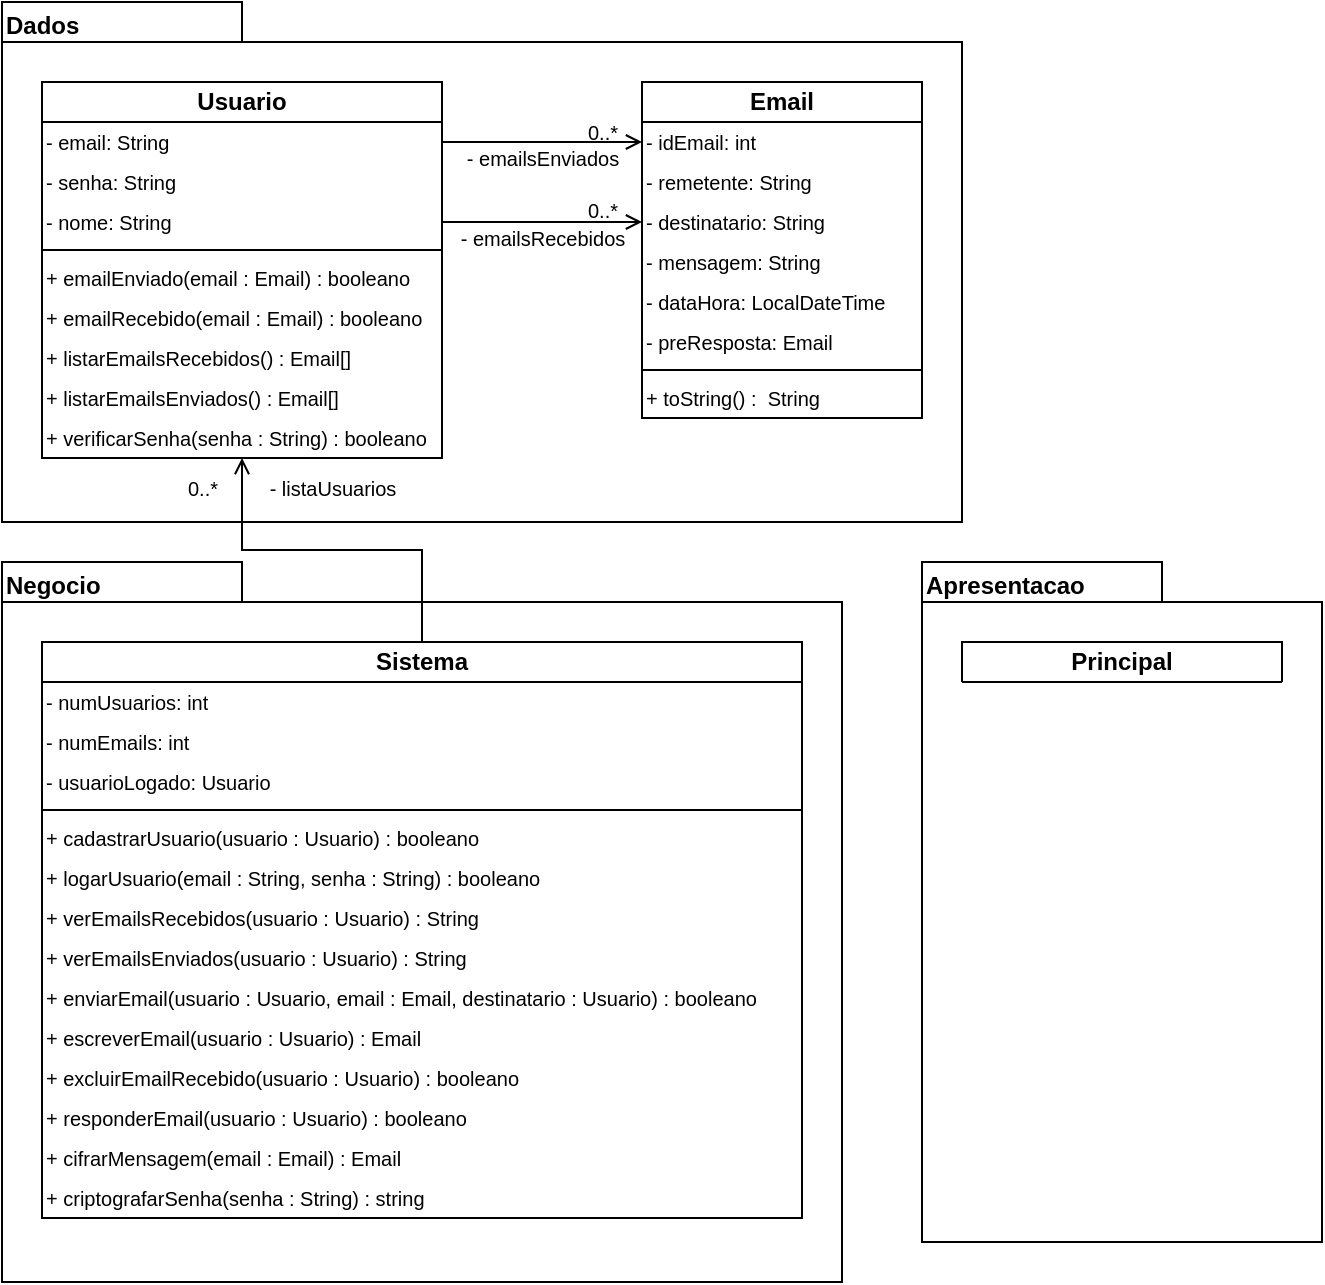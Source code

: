 <mxfile version="21.7.2" type="github">
  <diagram id="C5RBs43oDa-KdzZeNtuy" name="Page-1">
    <mxGraphModel dx="743" dy="783" grid="1" gridSize="10" guides="1" tooltips="1" connect="1" arrows="1" fold="1" page="1" pageScale="1" pageWidth="827" pageHeight="1169" math="0" shadow="0">
      <root>
        <mxCell id="WIyWlLk6GJQsqaUBKTNV-0" />
        <mxCell id="WIyWlLk6GJQsqaUBKTNV-1" parent="WIyWlLk6GJQsqaUBKTNV-0" />
        <mxCell id="6UUb83-wT3MryLMKem0V-0" value="Dados" style="shape=folder;fontStyle=1;spacingTop=0;tabWidth=120;tabHeight=20;tabPosition=left;html=1;whiteSpace=wrap;align=left;verticalAlign=top;labelPosition=center;verticalLabelPosition=middle;horizontal=1;spacing=0;spacingLeft=2;fillColor=none;rounded=0;" parent="WIyWlLk6GJQsqaUBKTNV-1" vertex="1">
          <mxGeometry x="80" y="100" width="480" height="260" as="geometry" />
        </mxCell>
        <mxCell id="MjpjkHj3X75M_pt7Rw3X-8" value="- emailsEnviados" style="text;html=1;align=center;verticalAlign=middle;resizable=0;points=[];autosize=1;strokeColor=none;fillColor=none;fontSize=10;" vertex="1" parent="WIyWlLk6GJQsqaUBKTNV-1">
          <mxGeometry x="300" y="163" width="100" height="30" as="geometry" />
        </mxCell>
        <mxCell id="MjpjkHj3X75M_pt7Rw3X-9" value="- emailsRecebidos" style="text;html=1;align=center;verticalAlign=middle;resizable=0;points=[];autosize=1;strokeColor=none;fillColor=none;fontSize=10;" vertex="1" parent="WIyWlLk6GJQsqaUBKTNV-1">
          <mxGeometry x="295" y="203" width="110" height="30" as="geometry" />
        </mxCell>
        <mxCell id="6UUb83-wT3MryLMKem0V-2" value="&lt;div&gt;Negocio&lt;/div&gt;" style="shape=folder;fontStyle=1;spacingTop=0;tabWidth=120;tabHeight=20;tabPosition=left;html=1;whiteSpace=wrap;align=left;verticalAlign=top;labelPosition=center;verticalLabelPosition=middle;horizontal=1;spacing=0;spacingLeft=2;fillColor=none;rounded=0;" parent="WIyWlLk6GJQsqaUBKTNV-1" vertex="1">
          <mxGeometry x="80" y="380" width="420" height="360" as="geometry" />
        </mxCell>
        <mxCell id="6UUb83-wT3MryLMKem0V-3" value="Apresentacao" style="shape=folder;fontStyle=1;spacingTop=0;tabWidth=120;tabHeight=20;tabPosition=left;html=1;whiteSpace=wrap;align=left;verticalAlign=top;labelPosition=center;verticalLabelPosition=middle;horizontal=1;spacing=0;spacingLeft=2;fillColor=none;rounded=0;" parent="WIyWlLk6GJQsqaUBKTNV-1" vertex="1">
          <mxGeometry x="540" y="380" width="200" height="340" as="geometry" />
        </mxCell>
        <mxCell id="MjpjkHj3X75M_pt7Rw3X-10" style="edgeStyle=orthogonalEdgeStyle;rounded=0;orthogonalLoop=1;jettySize=auto;html=1;exitX=0.5;exitY=1;exitDx=0;exitDy=0;entryX=0.5;entryY=0;entryDx=0;entryDy=0;endArrow=none;endFill=0;startArrow=open;startFill=0;" edge="1" parent="WIyWlLk6GJQsqaUBKTNV-1" source="6UUb83-wT3MryLMKem0V-4" target="UXAAhCieMoi_uCVgCP8r-0">
          <mxGeometry relative="1" as="geometry" />
        </mxCell>
        <mxCell id="6UUb83-wT3MryLMKem0V-4" value="&lt;b&gt;Usuario&lt;/b&gt;" style="swimlane;fontStyle=0;childLayout=stackLayout;horizontal=1;startSize=20;fillColor=none;horizontalStack=0;resizeParent=1;resizeParentMax=0;resizeLast=0;collapsible=1;marginBottom=0;whiteSpace=wrap;html=1;rounded=0;" parent="WIyWlLk6GJQsqaUBKTNV-1" vertex="1">
          <mxGeometry x="100" y="140" width="200" height="188" as="geometry">
            <mxRectangle x="100" y="140" width="160" height="20" as="alternateBounds" />
          </mxGeometry>
        </mxCell>
        <mxCell id="6UUb83-wT3MryLMKem0V-12" value="&lt;div style=&quot;font-size: 10px;&quot;&gt;- email: String&lt;/div&gt;" style="text;strokeColor=none;fillColor=none;align=left;verticalAlign=middle;spacingLeft=2;spacingRight=2;overflow=hidden;rotatable=0;points=[[0,0.5],[1,0.5]];portConstraint=eastwest;whiteSpace=wrap;html=1;spacing=0;fontSize=10;rounded=0;" parent="6UUb83-wT3MryLMKem0V-4" vertex="1">
          <mxGeometry y="20" width="200" height="20" as="geometry" />
        </mxCell>
        <mxCell id="6UUb83-wT3MryLMKem0V-19" value="&lt;div style=&quot;font-size: 10px;&quot;&gt;- senha: String&lt;/div&gt;" style="text;strokeColor=none;fillColor=none;align=left;verticalAlign=middle;spacingLeft=2;spacingRight=2;overflow=hidden;rotatable=0;points=[[0,0.5],[1,0.5]];portConstraint=eastwest;whiteSpace=wrap;html=1;spacing=0;fontSize=10;rounded=0;" parent="6UUb83-wT3MryLMKem0V-4" vertex="1">
          <mxGeometry y="40" width="200" height="20" as="geometry" />
        </mxCell>
        <mxCell id="6UUb83-wT3MryLMKem0V-31" value="&lt;div style=&quot;font-size: 10px;&quot;&gt;- nome: String&lt;/div&gt;" style="text;strokeColor=none;fillColor=none;align=left;verticalAlign=middle;spacingLeft=2;spacingRight=2;overflow=hidden;rotatable=0;points=[[0,0.5],[1,0.5]];portConstraint=eastwest;whiteSpace=wrap;html=1;spacing=0;fontSize=10;rounded=0;" parent="6UUb83-wT3MryLMKem0V-4" vertex="1">
          <mxGeometry y="60" width="200" height="20" as="geometry" />
        </mxCell>
        <mxCell id="6UUb83-wT3MryLMKem0V-16" value="" style="line;strokeWidth=1;fillColor=none;align=left;verticalAlign=middle;spacingTop=-1;spacingLeft=3;spacingRight=3;rotatable=0;labelPosition=right;points=[];portConstraint=eastwest;strokeColor=inherit;rounded=0;" parent="6UUb83-wT3MryLMKem0V-4" vertex="1">
          <mxGeometry y="80" width="200" height="8" as="geometry" />
        </mxCell>
        <mxCell id="MjpjkHj3X75M_pt7Rw3X-26" value="&lt;div style=&quot;font-size: 10px;&quot;&gt;+ emailEnviado(email : Email) : booleano&lt;br&gt;&lt;/div&gt;" style="text;strokeColor=none;fillColor=none;align=left;verticalAlign=middle;spacingLeft=2;spacingRight=2;overflow=hidden;rotatable=0;points=[[0,0.5],[1,0.5]];portConstraint=eastwest;whiteSpace=wrap;html=1;spacing=0;fontSize=10;rounded=0;" vertex="1" parent="6UUb83-wT3MryLMKem0V-4">
          <mxGeometry y="88" width="200" height="20" as="geometry" />
        </mxCell>
        <mxCell id="MjpjkHj3X75M_pt7Rw3X-27" value="&lt;div style=&quot;font-size: 10px;&quot;&gt;+ emailRecebido(email : Email) : booleano&lt;br&gt;&lt;/div&gt;" style="text;strokeColor=none;fillColor=none;align=left;verticalAlign=middle;spacingLeft=2;spacingRight=2;overflow=hidden;rotatable=0;points=[[0,0.5],[1,0.5]];portConstraint=eastwest;whiteSpace=wrap;html=1;spacing=0;fontSize=10;rounded=0;" vertex="1" parent="6UUb83-wT3MryLMKem0V-4">
          <mxGeometry y="108" width="200" height="20" as="geometry" />
        </mxCell>
        <mxCell id="MjpjkHj3X75M_pt7Rw3X-29" value="&lt;div style=&quot;font-size: 10px;&quot;&gt;+ listarEmailsRecebidos() : Email[]&lt;br&gt;&lt;/div&gt;" style="text;strokeColor=none;fillColor=none;align=left;verticalAlign=middle;spacingLeft=2;spacingRight=2;overflow=hidden;rotatable=0;points=[[0,0.5],[1,0.5]];portConstraint=eastwest;whiteSpace=wrap;html=1;spacing=0;fontSize=10;rounded=0;" vertex="1" parent="6UUb83-wT3MryLMKem0V-4">
          <mxGeometry y="128" width="200" height="20" as="geometry" />
        </mxCell>
        <mxCell id="MjpjkHj3X75M_pt7Rw3X-28" value="&lt;div style=&quot;font-size: 10px;&quot;&gt;+ listarEmailsEnviados() : Email[]&lt;br&gt;&lt;/div&gt;" style="text;strokeColor=none;fillColor=none;align=left;verticalAlign=middle;spacingLeft=2;spacingRight=2;overflow=hidden;rotatable=0;points=[[0,0.5],[1,0.5]];portConstraint=eastwest;whiteSpace=wrap;html=1;spacing=0;fontSize=10;rounded=0;" vertex="1" parent="6UUb83-wT3MryLMKem0V-4">
          <mxGeometry y="148" width="200" height="20" as="geometry" />
        </mxCell>
        <mxCell id="MjpjkHj3X75M_pt7Rw3X-30" value="&lt;div style=&quot;font-size: 10px;&quot;&gt;+ verificarSenha(senha : String) : booleano&lt;br&gt;&lt;/div&gt;" style="text;strokeColor=none;fillColor=none;align=left;verticalAlign=middle;spacingLeft=2;spacingRight=2;overflow=hidden;rotatable=0;points=[[0,0.5],[1,0.5]];portConstraint=eastwest;whiteSpace=wrap;html=1;spacing=0;fontSize=10;rounded=0;" vertex="1" parent="6UUb83-wT3MryLMKem0V-4">
          <mxGeometry y="168" width="200" height="20" as="geometry" />
        </mxCell>
        <mxCell id="6UUb83-wT3MryLMKem0V-25" value="&lt;b&gt;Email&lt;/b&gt;" style="swimlane;fontStyle=0;childLayout=stackLayout;horizontal=1;startSize=20;fillColor=none;horizontalStack=0;resizeParent=1;resizeParentMax=0;resizeLast=0;collapsible=1;marginBottom=0;whiteSpace=wrap;html=1;rounded=0;" parent="WIyWlLk6GJQsqaUBKTNV-1" vertex="1">
          <mxGeometry x="400" y="140" width="140" height="168" as="geometry">
            <mxRectangle x="80" y="480" width="160" height="20" as="alternateBounds" />
          </mxGeometry>
        </mxCell>
        <mxCell id="MjpjkHj3X75M_pt7Rw3X-25" value="&lt;div style=&quot;font-size: 10px;&quot;&gt;- idEmail: int&lt;/div&gt;" style="text;strokeColor=none;fillColor=none;align=left;verticalAlign=middle;spacingLeft=2;spacingRight=2;overflow=hidden;rotatable=0;points=[[0,0.5],[1,0.5]];portConstraint=eastwest;whiteSpace=wrap;html=1;spacing=0;fontSize=10;rounded=0;" vertex="1" parent="6UUb83-wT3MryLMKem0V-25">
          <mxGeometry y="20" width="140" height="20" as="geometry" />
        </mxCell>
        <mxCell id="6UUb83-wT3MryLMKem0V-26" value="&lt;div style=&quot;font-size: 10px;&quot;&gt;- remetente: String&lt;/div&gt;" style="text;strokeColor=none;fillColor=none;align=left;verticalAlign=middle;spacingLeft=2;spacingRight=2;overflow=hidden;rotatable=0;points=[[0,0.5],[1,0.5]];portConstraint=eastwest;whiteSpace=wrap;html=1;spacing=0;fontSize=10;rounded=0;" parent="6UUb83-wT3MryLMKem0V-25" vertex="1">
          <mxGeometry y="40" width="140" height="20" as="geometry" />
        </mxCell>
        <mxCell id="6UUb83-wT3MryLMKem0V-27" value="&lt;div style=&quot;font-size: 10px;&quot;&gt;- destinatario: String&lt;/div&gt;" style="text;strokeColor=none;fillColor=none;align=left;verticalAlign=middle;spacingLeft=2;spacingRight=2;overflow=hidden;rotatable=0;points=[[0,0.5],[1,0.5]];portConstraint=eastwest;whiteSpace=wrap;html=1;spacing=0;fontSize=10;rounded=0;" parent="6UUb83-wT3MryLMKem0V-25" vertex="1">
          <mxGeometry y="60" width="140" height="20" as="geometry" />
        </mxCell>
        <mxCell id="6UUb83-wT3MryLMKem0V-32" value="&lt;div style=&quot;font-size: 10px;&quot;&gt;- mensagem: String&lt;/div&gt;" style="text;strokeColor=none;fillColor=none;align=left;verticalAlign=middle;spacingLeft=2;spacingRight=2;overflow=hidden;rotatable=0;points=[[0,0.5],[1,0.5]];portConstraint=eastwest;whiteSpace=wrap;html=1;spacing=0;fontSize=10;rounded=0;" parent="6UUb83-wT3MryLMKem0V-25" vertex="1">
          <mxGeometry y="80" width="140" height="20" as="geometry" />
        </mxCell>
        <mxCell id="6UUb83-wT3MryLMKem0V-33" value="&lt;div style=&quot;font-size: 10px;&quot;&gt;- dataHora: LocalDateTime&lt;/div&gt;" style="text;strokeColor=none;fillColor=none;align=left;verticalAlign=middle;spacingLeft=2;spacingRight=2;overflow=hidden;rotatable=0;points=[[0,0.5],[1,0.5]];portConstraint=eastwest;whiteSpace=wrap;html=1;spacing=0;fontSize=10;rounded=0;" parent="6UUb83-wT3MryLMKem0V-25" vertex="1">
          <mxGeometry y="100" width="140" height="20" as="geometry" />
        </mxCell>
        <mxCell id="UXAAhCieMoi_uCVgCP8r-7" value="&lt;div style=&quot;font-size: 10px;&quot;&gt;- preResposta: Email&lt;/div&gt;" style="text;strokeColor=none;fillColor=none;align=left;verticalAlign=middle;spacingLeft=2;spacingRight=2;overflow=hidden;rotatable=0;points=[[0,0.5],[1,0.5]];portConstraint=eastwest;whiteSpace=wrap;html=1;spacing=0;fontSize=10;rounded=0;" parent="6UUb83-wT3MryLMKem0V-25" vertex="1">
          <mxGeometry y="120" width="140" height="20" as="geometry" />
        </mxCell>
        <mxCell id="6UUb83-wT3MryLMKem0V-28" value="" style="line;strokeWidth=1;fillColor=none;align=left;verticalAlign=middle;spacingTop=-1;spacingLeft=3;spacingRight=3;rotatable=0;labelPosition=right;points=[];portConstraint=eastwest;strokeColor=inherit;rounded=0;" parent="6UUb83-wT3MryLMKem0V-25" vertex="1">
          <mxGeometry y="140" width="140" height="8" as="geometry" />
        </mxCell>
        <mxCell id="MjpjkHj3X75M_pt7Rw3X-31" value="&lt;div style=&quot;font-size: 10px;&quot;&gt;+ toString() :&amp;nbsp; String&lt;br&gt;&lt;/div&gt;" style="text;strokeColor=none;fillColor=none;align=left;verticalAlign=middle;spacingLeft=2;spacingRight=2;overflow=hidden;rotatable=0;points=[[0,0.5],[1,0.5]];portConstraint=eastwest;whiteSpace=wrap;html=1;spacing=0;fontSize=10;rounded=0;" vertex="1" parent="6UUb83-wT3MryLMKem0V-25">
          <mxGeometry y="148" width="140" height="20" as="geometry" />
        </mxCell>
        <mxCell id="6UUb83-wT3MryLMKem0V-36" value="&lt;b&gt;Principal&lt;/b&gt;" style="swimlane;fontStyle=0;childLayout=stackLayout;horizontal=1;startSize=20;fillColor=none;horizontalStack=0;resizeParent=1;resizeParentMax=0;resizeLast=0;collapsible=1;marginBottom=0;whiteSpace=wrap;html=1;rounded=0;" parent="WIyWlLk6GJQsqaUBKTNV-1" vertex="1" collapsed="1">
          <mxGeometry x="560" y="420" width="160" height="20" as="geometry">
            <mxRectangle x="560" y="420" width="160" height="148" as="alternateBounds" />
          </mxGeometry>
        </mxCell>
        <mxCell id="6UUb83-wT3MryLMKem0V-37" value="&lt;div style=&quot;font-size: 10px;&quot;&gt;- remetente: Usuario&lt;/div&gt;" style="text;strokeColor=none;fillColor=none;align=left;verticalAlign=middle;spacingLeft=2;spacingRight=2;overflow=hidden;rotatable=0;points=[[0,0.5],[1,0.5]];portConstraint=eastwest;whiteSpace=wrap;html=1;spacing=0;fontSize=10;rounded=0;" parent="6UUb83-wT3MryLMKem0V-36" vertex="1">
          <mxGeometry y="20" width="160" height="20" as="geometry" />
        </mxCell>
        <mxCell id="6UUb83-wT3MryLMKem0V-38" value="&lt;div style=&quot;font-size: 10px;&quot;&gt;- destinatario: Usuario&lt;/div&gt;" style="text;strokeColor=none;fillColor=none;align=left;verticalAlign=middle;spacingLeft=2;spacingRight=2;overflow=hidden;rotatable=0;points=[[0,0.5],[1,0.5]];portConstraint=eastwest;whiteSpace=wrap;html=1;spacing=0;fontSize=10;rounded=0;" parent="6UUb83-wT3MryLMKem0V-36" vertex="1">
          <mxGeometry y="40" width="160" height="20" as="geometry" />
        </mxCell>
        <mxCell id="6UUb83-wT3MryLMKem0V-39" value="&lt;div style=&quot;font-size: 10px;&quot;&gt;- mensagem: String&lt;/div&gt;" style="text;strokeColor=none;fillColor=none;align=left;verticalAlign=middle;spacingLeft=2;spacingRight=2;overflow=hidden;rotatable=0;points=[[0,0.5],[1,0.5]];portConstraint=eastwest;whiteSpace=wrap;html=1;spacing=0;fontSize=10;rounded=0;" parent="6UUb83-wT3MryLMKem0V-36" vertex="1">
          <mxGeometry y="60" width="160" height="20" as="geometry" />
        </mxCell>
        <mxCell id="6UUb83-wT3MryLMKem0V-40" value="&lt;div style=&quot;font-size: 10px;&quot;&gt;- data: String&lt;/div&gt;" style="text;strokeColor=none;fillColor=none;align=left;verticalAlign=middle;spacingLeft=2;spacingRight=2;overflow=hidden;rotatable=0;points=[[0,0.5],[1,0.5]];portConstraint=eastwest;whiteSpace=wrap;html=1;spacing=0;fontSize=10;rounded=0;" parent="6UUb83-wT3MryLMKem0V-36" vertex="1">
          <mxGeometry y="80" width="160" height="20" as="geometry" />
        </mxCell>
        <mxCell id="6UUb83-wT3MryLMKem0V-41" value="&lt;div style=&quot;font-size: 10px;&quot;&gt;- hora: String&lt;/div&gt;" style="text;strokeColor=none;fillColor=none;align=left;verticalAlign=middle;spacingLeft=2;spacingRight=2;overflow=hidden;rotatable=0;points=[[0,0.5],[1,0.5]];portConstraint=eastwest;whiteSpace=wrap;html=1;spacing=0;fontSize=10;rounded=0;" parent="6UUb83-wT3MryLMKem0V-36" vertex="1">
          <mxGeometry y="100" width="160" height="20" as="geometry" />
        </mxCell>
        <mxCell id="6UUb83-wT3MryLMKem0V-42" value="" style="line;strokeWidth=1;fillColor=none;align=left;verticalAlign=middle;spacingTop=-1;spacingLeft=3;spacingRight=3;rotatable=0;labelPosition=right;points=[];portConstraint=eastwest;strokeColor=inherit;rounded=0;" parent="6UUb83-wT3MryLMKem0V-36" vertex="1">
          <mxGeometry y="120" width="160" height="8" as="geometry" />
        </mxCell>
        <mxCell id="6UUb83-wT3MryLMKem0V-43" value="&lt;div style=&quot;font-size: 10px;&quot;&gt;+ field: type&lt;/div&gt;" style="text;strokeColor=none;fillColor=none;align=left;verticalAlign=middle;spacingLeft=2;spacingRight=2;overflow=hidden;rotatable=0;points=[[0,0.5],[1,0.5]];portConstraint=eastwest;whiteSpace=wrap;html=1;spacing=0;fontSize=10;rounded=0;" parent="6UUb83-wT3MryLMKem0V-36" vertex="1">
          <mxGeometry y="128" width="160" height="20" as="geometry" />
        </mxCell>
        <mxCell id="UXAAhCieMoi_uCVgCP8r-0" value="&lt;b&gt;Sistema&lt;/b&gt;" style="swimlane;fontStyle=0;childLayout=stackLayout;horizontal=1;startSize=20;fillColor=none;horizontalStack=0;resizeParent=1;resizeParentMax=0;resizeLast=0;collapsible=1;marginBottom=0;whiteSpace=wrap;html=1;rounded=0;" parent="WIyWlLk6GJQsqaUBKTNV-1" vertex="1">
          <mxGeometry x="100" y="420" width="380" height="288" as="geometry">
            <mxRectangle x="100" y="500" width="160" height="20" as="alternateBounds" />
          </mxGeometry>
        </mxCell>
        <mxCell id="MjpjkHj3X75M_pt7Rw3X-23" value="&lt;div style=&quot;font-size: 10px;&quot;&gt;- numUsuarios: int&lt;/div&gt;" style="text;strokeColor=none;fillColor=none;align=left;verticalAlign=middle;spacingLeft=2;spacingRight=2;overflow=hidden;rotatable=0;points=[[0,0.5],[1,0.5]];portConstraint=eastwest;whiteSpace=wrap;html=1;spacing=0;fontSize=10;rounded=0;" vertex="1" parent="UXAAhCieMoi_uCVgCP8r-0">
          <mxGeometry y="20" width="380" height="20" as="geometry" />
        </mxCell>
        <mxCell id="MjpjkHj3X75M_pt7Rw3X-24" value="&lt;div style=&quot;font-size: 10px;&quot;&gt;- numEmails: int&lt;/div&gt;" style="text;strokeColor=none;fillColor=none;align=left;verticalAlign=middle;spacingLeft=2;spacingRight=2;overflow=hidden;rotatable=0;points=[[0,0.5],[1,0.5]];portConstraint=eastwest;whiteSpace=wrap;html=1;spacing=0;fontSize=10;rounded=0;" vertex="1" parent="UXAAhCieMoi_uCVgCP8r-0">
          <mxGeometry y="40" width="380" height="20" as="geometry" />
        </mxCell>
        <mxCell id="UXAAhCieMoi_uCVgCP8r-1" value="&lt;div style=&quot;font-size: 10px;&quot;&gt;- usuarioLogado: Usuario&lt;/div&gt;" style="text;strokeColor=none;fillColor=none;align=left;verticalAlign=middle;spacingLeft=2;spacingRight=2;overflow=hidden;rotatable=0;points=[[0,0.5],[1,0.5]];portConstraint=eastwest;whiteSpace=wrap;html=1;spacing=0;fontSize=10;rounded=0;" parent="UXAAhCieMoi_uCVgCP8r-0" vertex="1">
          <mxGeometry y="60" width="380" height="20" as="geometry" />
        </mxCell>
        <mxCell id="UXAAhCieMoi_uCVgCP8r-4" value="" style="line;strokeWidth=1;fillColor=none;align=left;verticalAlign=middle;spacingTop=-1;spacingLeft=3;spacingRight=3;rotatable=0;labelPosition=right;points=[];portConstraint=eastwest;strokeColor=inherit;rounded=0;" parent="UXAAhCieMoi_uCVgCP8r-0" vertex="1">
          <mxGeometry y="80" width="380" height="8" as="geometry" />
        </mxCell>
        <mxCell id="UXAAhCieMoi_uCVgCP8r-5" value="&lt;div style=&quot;font-size: 10px;&quot;&gt;+ cadastrarUsuario(usuario : Usuario) : booleano&lt;br&gt;&lt;/div&gt;" style="text;strokeColor=none;fillColor=none;align=left;verticalAlign=middle;spacingLeft=2;spacingRight=2;overflow=hidden;rotatable=0;points=[[0,0.5],[1,0.5]];portConstraint=eastwest;whiteSpace=wrap;html=1;spacing=0;fontSize=10;rounded=0;" parent="UXAAhCieMoi_uCVgCP8r-0" vertex="1">
          <mxGeometry y="88" width="380" height="20" as="geometry" />
        </mxCell>
        <mxCell id="MjpjkHj3X75M_pt7Rw3X-15" value="&lt;div style=&quot;font-size: 10px;&quot;&gt;+ logarUsuario(email : String, senha : String) : booleano&lt;br&gt;&lt;/div&gt;" style="text;strokeColor=none;fillColor=none;align=left;verticalAlign=middle;spacingLeft=2;spacingRight=2;overflow=hidden;rotatable=0;points=[[0,0.5],[1,0.5]];portConstraint=eastwest;whiteSpace=wrap;html=1;spacing=0;fontSize=10;rounded=0;" vertex="1" parent="UXAAhCieMoi_uCVgCP8r-0">
          <mxGeometry y="108" width="380" height="20" as="geometry" />
        </mxCell>
        <mxCell id="MjpjkHj3X75M_pt7Rw3X-14" value="&lt;div style=&quot;font-size: 10px;&quot;&gt;+ verEmailsRecebidos(usuario : Usuario) : String&lt;/div&gt;" style="text;strokeColor=none;fillColor=none;align=left;verticalAlign=middle;spacingLeft=2;spacingRight=2;overflow=hidden;rotatable=0;points=[[0,0.5],[1,0.5]];portConstraint=eastwest;whiteSpace=wrap;html=1;spacing=0;fontSize=10;rounded=0;" vertex="1" parent="UXAAhCieMoi_uCVgCP8r-0">
          <mxGeometry y="128" width="380" height="20" as="geometry" />
        </mxCell>
        <mxCell id="MjpjkHj3X75M_pt7Rw3X-17" value="&lt;div style=&quot;font-size: 10px;&quot;&gt;+ verEmailsEnviados(usuario : Usuario) : String&lt;br&gt;&lt;/div&gt;" style="text;strokeColor=none;fillColor=none;align=left;verticalAlign=middle;spacingLeft=2;spacingRight=2;overflow=hidden;rotatable=0;points=[[0,0.5],[1,0.5]];portConstraint=eastwest;whiteSpace=wrap;html=1;spacing=0;fontSize=10;rounded=0;" vertex="1" parent="UXAAhCieMoi_uCVgCP8r-0">
          <mxGeometry y="148" width="380" height="20" as="geometry" />
        </mxCell>
        <mxCell id="MjpjkHj3X75M_pt7Rw3X-20" value="&lt;div style=&quot;font-size: 10px;&quot;&gt;+ enviarEmail(usuario : Usuario, email : Email, destinatario : Usuario) : booleano&lt;br&gt;&lt;/div&gt;" style="text;strokeColor=none;fillColor=none;align=left;verticalAlign=middle;spacingLeft=2;spacingRight=2;overflow=hidden;rotatable=0;points=[[0,0.5],[1,0.5]];portConstraint=eastwest;whiteSpace=wrap;html=1;spacing=0;fontSize=10;rounded=0;" vertex="1" parent="UXAAhCieMoi_uCVgCP8r-0">
          <mxGeometry y="168" width="380" height="20" as="geometry" />
        </mxCell>
        <mxCell id="MjpjkHj3X75M_pt7Rw3X-22" value="&lt;div style=&quot;font-size: 10px;&quot;&gt;+ escreverEmail(usuario : Usuario) : Email&lt;br&gt;&lt;/div&gt;" style="text;strokeColor=none;fillColor=none;align=left;verticalAlign=middle;spacingLeft=2;spacingRight=2;overflow=hidden;rotatable=0;points=[[0,0.5],[1,0.5]];portConstraint=eastwest;whiteSpace=wrap;html=1;spacing=0;fontSize=10;rounded=0;" vertex="1" parent="UXAAhCieMoi_uCVgCP8r-0">
          <mxGeometry y="188" width="380" height="20" as="geometry" />
        </mxCell>
        <mxCell id="MjpjkHj3X75M_pt7Rw3X-21" value="&lt;div style=&quot;font-size: 10px;&quot;&gt;+ excluirEmailRecebido(usuario : Usuario) : booleano&lt;br&gt;&lt;/div&gt;" style="text;strokeColor=none;fillColor=none;align=left;verticalAlign=middle;spacingLeft=2;spacingRight=2;overflow=hidden;rotatable=0;points=[[0,0.5],[1,0.5]];portConstraint=eastwest;whiteSpace=wrap;html=1;spacing=0;fontSize=10;rounded=0;" vertex="1" parent="UXAAhCieMoi_uCVgCP8r-0">
          <mxGeometry y="208" width="380" height="20" as="geometry" />
        </mxCell>
        <mxCell id="MjpjkHj3X75M_pt7Rw3X-19" value="&lt;div style=&quot;font-size: 10px;&quot;&gt;+ responderEmail(usuario : Usuario) : booleano&lt;br&gt;&lt;/div&gt;" style="text;strokeColor=none;fillColor=none;align=left;verticalAlign=middle;spacingLeft=2;spacingRight=2;overflow=hidden;rotatable=0;points=[[0,0.5],[1,0.5]];portConstraint=eastwest;whiteSpace=wrap;html=1;spacing=0;fontSize=10;rounded=0;" vertex="1" parent="UXAAhCieMoi_uCVgCP8r-0">
          <mxGeometry y="228" width="380" height="20" as="geometry" />
        </mxCell>
        <mxCell id="MjpjkHj3X75M_pt7Rw3X-18" value="&lt;div style=&quot;font-size: 10px;&quot;&gt;+ cifrarMensagem(email : Email) : Email&lt;br&gt;&lt;/div&gt;" style="text;strokeColor=none;fillColor=none;align=left;verticalAlign=middle;spacingLeft=2;spacingRight=2;overflow=hidden;rotatable=0;points=[[0,0.5],[1,0.5]];portConstraint=eastwest;whiteSpace=wrap;html=1;spacing=0;fontSize=10;rounded=0;" vertex="1" parent="UXAAhCieMoi_uCVgCP8r-0">
          <mxGeometry y="248" width="380" height="20" as="geometry" />
        </mxCell>
        <mxCell id="MjpjkHj3X75M_pt7Rw3X-16" value="&lt;div style=&quot;font-size: 10px;&quot;&gt;+ criptografarSenha(senha : String) : string&lt;br&gt;&lt;/div&gt;" style="text;strokeColor=none;fillColor=none;align=left;verticalAlign=middle;spacingLeft=2;spacingRight=2;overflow=hidden;rotatable=0;points=[[0,0.5],[1,0.5]];portConstraint=eastwest;whiteSpace=wrap;html=1;spacing=0;fontSize=10;rounded=0;" vertex="1" parent="UXAAhCieMoi_uCVgCP8r-0">
          <mxGeometry y="268" width="380" height="20" as="geometry" />
        </mxCell>
        <mxCell id="MjpjkHj3X75M_pt7Rw3X-1" style="edgeStyle=orthogonalEdgeStyle;rounded=0;orthogonalLoop=1;jettySize=auto;html=1;exitX=0;exitY=0.5;exitDx=0;exitDy=0;entryX=1;entryY=0.5;entryDx=0;entryDy=0;startArrow=open;startFill=0;endArrow=none;endFill=0;" edge="1" parent="WIyWlLk6GJQsqaUBKTNV-1" source="MjpjkHj3X75M_pt7Rw3X-25" target="6UUb83-wT3MryLMKem0V-12">
          <mxGeometry relative="1" as="geometry" />
        </mxCell>
        <mxCell id="MjpjkHj3X75M_pt7Rw3X-3" value="0..*" style="text;html=1;align=center;verticalAlign=middle;resizable=0;points=[];autosize=1;strokeColor=none;fillColor=none;fontSize=10;" vertex="1" parent="WIyWlLk6GJQsqaUBKTNV-1">
          <mxGeometry x="360" y="150" width="40" height="30" as="geometry" />
        </mxCell>
        <mxCell id="MjpjkHj3X75M_pt7Rw3X-6" style="edgeStyle=orthogonalEdgeStyle;rounded=0;orthogonalLoop=1;jettySize=auto;html=1;exitX=0;exitY=0.5;exitDx=0;exitDy=0;entryX=1;entryY=0.5;entryDx=0;entryDy=0;endArrow=none;endFill=0;startArrow=open;startFill=0;" edge="1" parent="WIyWlLk6GJQsqaUBKTNV-1" source="6UUb83-wT3MryLMKem0V-27" target="6UUb83-wT3MryLMKem0V-31">
          <mxGeometry relative="1" as="geometry" />
        </mxCell>
        <mxCell id="MjpjkHj3X75M_pt7Rw3X-7" value="0..*" style="text;html=1;align=center;verticalAlign=middle;resizable=0;points=[];autosize=1;strokeColor=none;fillColor=none;fontSize=10;" vertex="1" parent="WIyWlLk6GJQsqaUBKTNV-1">
          <mxGeometry x="360" y="189" width="40" height="30" as="geometry" />
        </mxCell>
        <mxCell id="MjpjkHj3X75M_pt7Rw3X-11" value="- listaUsuarios" style="text;html=1;align=center;verticalAlign=middle;resizable=0;points=[];autosize=1;strokeColor=none;fillColor=none;fontSize=10;" vertex="1" parent="WIyWlLk6GJQsqaUBKTNV-1">
          <mxGeometry x="200" y="328" width="90" height="30" as="geometry" />
        </mxCell>
        <mxCell id="MjpjkHj3X75M_pt7Rw3X-12" value="0..*" style="text;html=1;align=center;verticalAlign=middle;resizable=0;points=[];autosize=1;strokeColor=none;fillColor=none;fontSize=10;" vertex="1" parent="WIyWlLk6GJQsqaUBKTNV-1">
          <mxGeometry x="160" y="328" width="40" height="30" as="geometry" />
        </mxCell>
      </root>
    </mxGraphModel>
  </diagram>
</mxfile>
